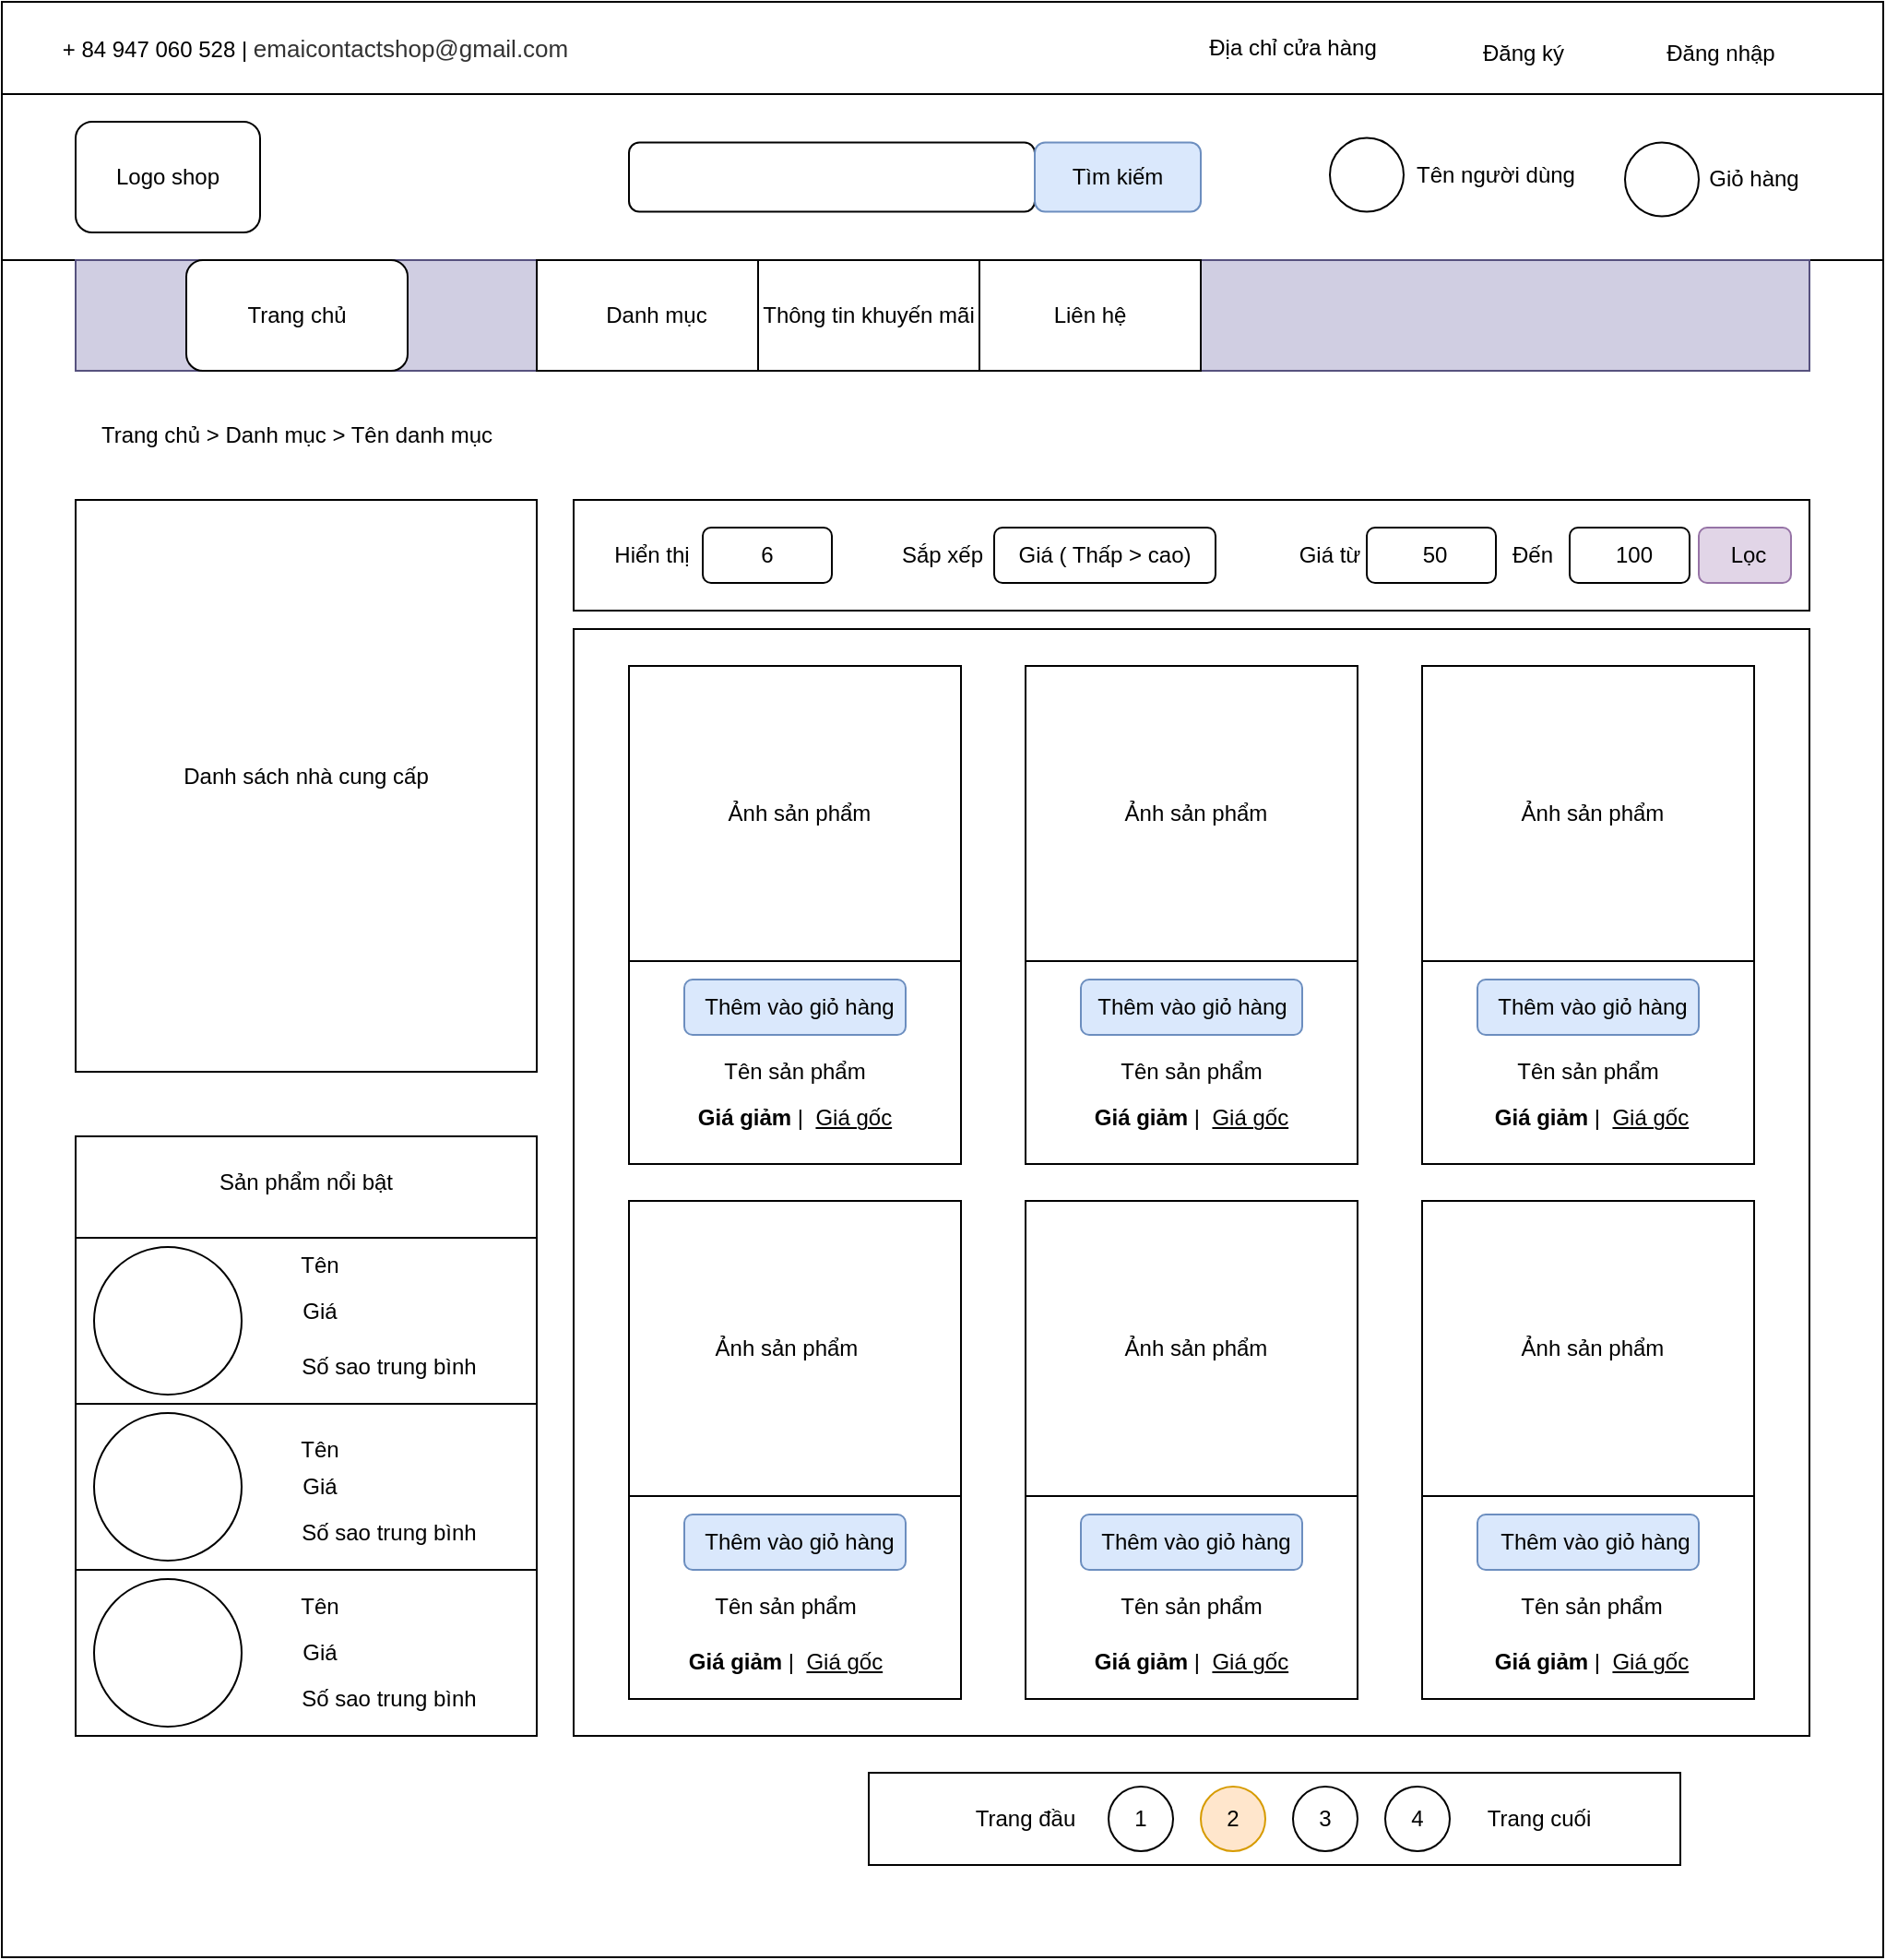 <mxfile version="14.7.3" type="device"><diagram id="y5rxBG-Zlg8DV6OkqSeS" name="Page-1"><mxGraphModel dx="2249" dy="1963" grid="1" gridSize="10" guides="1" tooltips="1" connect="1" arrows="1" fold="1" page="1" pageScale="1" pageWidth="827" pageHeight="1169" math="0" shadow="0"><root><mxCell id="0"/><mxCell id="1" parent="0"/><mxCell id="3WExGJJz2uYX0wypdT1H-1" value="" style="rounded=0;whiteSpace=wrap;html=1;" parent="1" vertex="1"><mxGeometry x="-100" y="-390" width="1020" height="1060" as="geometry"/></mxCell><mxCell id="3WExGJJz2uYX0wypdT1H-2" value="" style="rounded=0;whiteSpace=wrap;html=1;" parent="1" vertex="1"><mxGeometry x="-100" y="-390" width="1020" height="50" as="geometry"/></mxCell><mxCell id="3WExGJJz2uYX0wypdT1H-3" value="+ 84 947 060 528 |&amp;nbsp;&lt;span style=&quot;color: rgb(51 , 51 , 51) ; font-size: 13px ; background-color: rgb(255 , 255 , 255) ; font-family: &amp;#34;poppins&amp;#34; , sans-serif ; text-align: left&quot;&gt;emaicontactshop@gmail.com&lt;/span&gt;" style="text;html=1;strokeColor=none;fillColor=none;align=center;verticalAlign=middle;whiteSpace=wrap;rounded=0;" parent="1" vertex="1"><mxGeometry x="-100" y="-380" width="340" height="30" as="geometry"/></mxCell><mxCell id="3WExGJJz2uYX0wypdT1H-4" value="Địa chỉ cửa hàng" style="text;html=1;align=center;verticalAlign=middle;whiteSpace=wrap;rounded=0;noLabel=0;shadow=0;glass=0;" parent="1" vertex="1"><mxGeometry x="540" y="-377.5" width="120" height="25" as="geometry"/></mxCell><mxCell id="3WExGJJz2uYX0wypdT1H-5" value="Đăng ký" style="text;html=1;strokeColor=none;fillColor=none;align=center;verticalAlign=middle;whiteSpace=wrap;rounded=0;" parent="1" vertex="1"><mxGeometry x="690" y="-372.5" width="70" height="20" as="geometry"/></mxCell><mxCell id="3WExGJJz2uYX0wypdT1H-6" value="Đăng nhập" style="text;html=1;strokeColor=none;fillColor=none;align=center;verticalAlign=middle;whiteSpace=wrap;rounded=0;" parent="1" vertex="1"><mxGeometry x="797" y="-372.5" width="70" height="20" as="geometry"/></mxCell><mxCell id="3WExGJJz2uYX0wypdT1H-8" value="" style="rounded=0;whiteSpace=wrap;html=1;shadow=0;glass=0;" parent="1" vertex="1"><mxGeometry x="-100" y="-340" width="1020" height="90" as="geometry"/></mxCell><mxCell id="3WExGJJz2uYX0wypdT1H-9" value="" style="rounded=1;whiteSpace=wrap;html=1;shadow=0;glass=0;" parent="1" vertex="1"><mxGeometry x="-60" y="-325" width="100" height="60" as="geometry"/></mxCell><mxCell id="3WExGJJz2uYX0wypdT1H-10" value="Logo shop" style="text;html=1;strokeColor=none;fillColor=none;align=center;verticalAlign=middle;whiteSpace=wrap;rounded=0;shadow=0;glass=0;" parent="1" vertex="1"><mxGeometry x="-40" y="-305" width="60" height="20" as="geometry"/></mxCell><mxCell id="3WExGJJz2uYX0wypdT1H-11" value="" style="rounded=1;whiteSpace=wrap;html=1;shadow=0;glass=0;" parent="1" vertex="1"><mxGeometry x="240" y="-313.75" width="220" height="37.5" as="geometry"/></mxCell><mxCell id="3WExGJJz2uYX0wypdT1H-13" value="" style="rounded=1;whiteSpace=wrap;html=1;shadow=0;glass=0;fillColor=#dae8fc;strokeColor=#6c8ebf;" parent="1" vertex="1"><mxGeometry x="460" y="-313.75" width="90" height="37.5" as="geometry"/></mxCell><mxCell id="3WExGJJz2uYX0wypdT1H-14" value="" style="ellipse;whiteSpace=wrap;html=1;aspect=fixed;rounded=0;shadow=0;glass=0;" parent="1" vertex="1"><mxGeometry x="620" y="-316.25" width="40" height="40" as="geometry"/></mxCell><mxCell id="3WExGJJz2uYX0wypdT1H-15" value="" style="ellipse;whiteSpace=wrap;html=1;aspect=fixed;rounded=0;shadow=0;glass=0;" parent="1" vertex="1"><mxGeometry x="780" y="-313.75" width="40" height="40" as="geometry"/></mxCell><mxCell id="3WExGJJz2uYX0wypdT1H-16" value="Tên người dùng" style="text;html=1;strokeColor=none;fillColor=none;align=center;verticalAlign=middle;whiteSpace=wrap;rounded=0;shadow=0;glass=0;" parent="1" vertex="1"><mxGeometry x="660" y="-306.25" width="100" height="20" as="geometry"/></mxCell><mxCell id="3WExGJJz2uYX0wypdT1H-17" value="Giỏ hàng" style="text;html=1;strokeColor=none;fillColor=none;align=center;verticalAlign=middle;whiteSpace=wrap;rounded=0;shadow=0;glass=0;" parent="1" vertex="1"><mxGeometry x="820" y="-303.75" width="60" height="20" as="geometry"/></mxCell><mxCell id="3WExGJJz2uYX0wypdT1H-18" value="Tìm kiếm" style="text;html=1;strokeColor=none;fillColor=none;align=center;verticalAlign=middle;whiteSpace=wrap;rounded=0;" parent="1" vertex="1"><mxGeometry x="470" y="-305" width="70" height="20" as="geometry"/></mxCell><mxCell id="3WExGJJz2uYX0wypdT1H-19" value="" style="rounded=0;whiteSpace=wrap;html=1;shadow=0;glass=0;fillColor=#d0cee2;strokeColor=#56517e;" parent="1" vertex="1"><mxGeometry x="-60" y="-250" width="940" height="60" as="geometry"/></mxCell><mxCell id="3WExGJJz2uYX0wypdT1H-20" value="" style="rounded=1;whiteSpace=wrap;html=1;shadow=0;glass=0;" parent="1" vertex="1"><mxGeometry y="-250" width="120" height="60" as="geometry"/></mxCell><mxCell id="3WExGJJz2uYX0wypdT1H-21" value="" style="rounded=0;whiteSpace=wrap;html=1;shadow=0;glass=0;" parent="1" vertex="1"><mxGeometry x="190" y="-250" width="120" height="60" as="geometry"/></mxCell><mxCell id="3WExGJJz2uYX0wypdT1H-22" value="" style="rounded=0;whiteSpace=wrap;html=1;shadow=0;glass=0;" parent="1" vertex="1"><mxGeometry x="310" y="-250" width="120" height="60" as="geometry"/></mxCell><mxCell id="3WExGJJz2uYX0wypdT1H-23" value="" style="rounded=0;whiteSpace=wrap;html=1;shadow=0;glass=0;" parent="1" vertex="1"><mxGeometry x="430" y="-250" width="120" height="60" as="geometry"/></mxCell><mxCell id="3WExGJJz2uYX0wypdT1H-24" value="Trang chủ" style="text;html=1;strokeColor=none;fillColor=none;align=center;verticalAlign=middle;whiteSpace=wrap;rounded=0;shadow=0;glass=0;" parent="1" vertex="1"><mxGeometry x="10" y="-230" width="100" height="20" as="geometry"/></mxCell><mxCell id="3WExGJJz2uYX0wypdT1H-25" value="Danh mục" style="text;html=1;strokeColor=none;fillColor=none;align=center;verticalAlign=middle;whiteSpace=wrap;rounded=0;shadow=0;glass=0;" parent="1" vertex="1"><mxGeometry x="210" y="-230" width="90" height="20" as="geometry"/></mxCell><mxCell id="3WExGJJz2uYX0wypdT1H-26" value="Thông tin khuyến mãi" style="text;html=1;strokeColor=none;fillColor=none;align=center;verticalAlign=middle;whiteSpace=wrap;rounded=0;shadow=0;glass=0;" parent="1" vertex="1"><mxGeometry x="310" y="-230" width="120" height="20" as="geometry"/></mxCell><mxCell id="3WExGJJz2uYX0wypdT1H-27" value="Liên hệ" style="text;html=1;strokeColor=none;fillColor=none;align=center;verticalAlign=middle;whiteSpace=wrap;rounded=0;shadow=0;glass=0;" parent="1" vertex="1"><mxGeometry x="445" y="-230" width="90" height="20" as="geometry"/></mxCell><mxCell id="3WExGJJz2uYX0wypdT1H-28" value="" style="rounded=0;whiteSpace=wrap;html=1;" parent="1" vertex="1"><mxGeometry x="-60" y="-120" width="250" height="310" as="geometry"/></mxCell><mxCell id="3WExGJJz2uYX0wypdT1H-29" value="Trang chủ &amp;gt; Danh mục &amp;gt; Tên danh mục" style="text;html=1;strokeColor=none;fillColor=none;align=center;verticalAlign=middle;whiteSpace=wrap;rounded=0;" parent="1" vertex="1"><mxGeometry x="-60" y="-170" width="240" height="30" as="geometry"/></mxCell><mxCell id="3WExGJJz2uYX0wypdT1H-30" value="Danh sách nhà cung cấp" style="text;html=1;strokeColor=none;fillColor=none;align=center;verticalAlign=middle;whiteSpace=wrap;rounded=0;" parent="1" vertex="1"><mxGeometry x="-10" y="20" width="150" height="20" as="geometry"/></mxCell><mxCell id="3WExGJJz2uYX0wypdT1H-31" value="" style="rounded=0;whiteSpace=wrap;html=1;" parent="1" vertex="1"><mxGeometry x="210" y="-120" width="670" height="60" as="geometry"/></mxCell><mxCell id="3WExGJJz2uYX0wypdT1H-32" value="Hiển thị" style="text;html=1;strokeColor=none;fillColor=none;align=center;verticalAlign=middle;whiteSpace=wrap;rounded=0;" parent="1" vertex="1"><mxGeometry x="225" y="-100" width="55" height="20" as="geometry"/></mxCell><mxCell id="3WExGJJz2uYX0wypdT1H-33" value="" style="rounded=1;whiteSpace=wrap;html=1;" parent="1" vertex="1"><mxGeometry x="280" y="-105" width="70" height="30" as="geometry"/></mxCell><mxCell id="3WExGJJz2uYX0wypdT1H-34" value="6" style="text;html=1;strokeColor=none;fillColor=none;align=center;verticalAlign=middle;whiteSpace=wrap;rounded=0;" parent="1" vertex="1"><mxGeometry x="295" y="-100" width="40" height="20" as="geometry"/></mxCell><mxCell id="3WExGJJz2uYX0wypdT1H-35" value="Sắp xếp" style="text;html=1;strokeColor=none;fillColor=none;align=center;verticalAlign=middle;whiteSpace=wrap;rounded=0;" parent="1" vertex="1"><mxGeometry x="382" y="-100" width="56" height="20" as="geometry"/></mxCell><mxCell id="3WExGJJz2uYX0wypdT1H-36" value="" style="rounded=1;whiteSpace=wrap;html=1;" parent="1" vertex="1"><mxGeometry x="438" y="-105" width="120" height="30" as="geometry"/></mxCell><mxCell id="3WExGJJz2uYX0wypdT1H-37" value="Giá ( Thấp &amp;gt; cao)" style="text;html=1;strokeColor=none;fillColor=none;align=center;verticalAlign=middle;whiteSpace=wrap;rounded=0;" parent="1" vertex="1"><mxGeometry x="438" y="-100" width="120" height="20" as="geometry"/></mxCell><mxCell id="3WExGJJz2uYX0wypdT1H-38" value="Giá từ" style="text;html=1;strokeColor=none;fillColor=none;align=center;verticalAlign=middle;whiteSpace=wrap;rounded=0;" parent="1" vertex="1"><mxGeometry x="600" y="-100" width="40" height="20" as="geometry"/></mxCell><mxCell id="3WExGJJz2uYX0wypdT1H-39" value="" style="rounded=1;whiteSpace=wrap;html=1;" parent="1" vertex="1"><mxGeometry x="640" y="-105" width="70" height="30" as="geometry"/></mxCell><mxCell id="3WExGJJz2uYX0wypdT1H-40" value="Đến" style="text;html=1;strokeColor=none;fillColor=none;align=center;verticalAlign=middle;whiteSpace=wrap;rounded=0;" parent="1" vertex="1"><mxGeometry x="710" y="-100" width="40" height="20" as="geometry"/></mxCell><mxCell id="3WExGJJz2uYX0wypdT1H-41" value="" style="rounded=1;whiteSpace=wrap;html=1;" parent="1" vertex="1"><mxGeometry x="750" y="-105" width="65" height="30" as="geometry"/></mxCell><mxCell id="3WExGJJz2uYX0wypdT1H-42" value="" style="rounded=1;whiteSpace=wrap;html=1;fillColor=#e1d5e7;strokeColor=#9673a6;" parent="1" vertex="1"><mxGeometry x="820" y="-105" width="50" height="30" as="geometry"/></mxCell><mxCell id="3WExGJJz2uYX0wypdT1H-43" value="Lọc" style="text;html=1;strokeColor=none;fillColor=none;align=center;verticalAlign=middle;whiteSpace=wrap;rounded=0;" parent="1" vertex="1"><mxGeometry x="827" y="-100" width="40" height="20" as="geometry"/></mxCell><mxCell id="3WExGJJz2uYX0wypdT1H-44" value="" style="rounded=0;whiteSpace=wrap;html=1;" parent="1" vertex="1"><mxGeometry x="210" y="-50" width="670" height="600" as="geometry"/></mxCell><mxCell id="3WExGJJz2uYX0wypdT1H-45" value="" style="rounded=0;whiteSpace=wrap;html=1;shadow=0;glass=0;" parent="1" vertex="1"><mxGeometry x="240" y="-30" width="180" height="270" as="geometry"/></mxCell><mxCell id="3WExGJJz2uYX0wypdT1H-46" value="" style="rounded=0;whiteSpace=wrap;html=1;shadow=0;glass=0;" parent="1" vertex="1"><mxGeometry x="455" y="-30" width="180" height="270" as="geometry"/></mxCell><mxCell id="3WExGJJz2uYX0wypdT1H-47" value="" style="rounded=0;whiteSpace=wrap;html=1;shadow=0;glass=0;" parent="1" vertex="1"><mxGeometry x="670" y="-30" width="180" height="270" as="geometry"/></mxCell><mxCell id="3WExGJJz2uYX0wypdT1H-48" value="" style="rounded=0;whiteSpace=wrap;html=1;shadow=0;glass=0;" parent="1" vertex="1"><mxGeometry x="240" y="260" width="180" height="270" as="geometry"/></mxCell><mxCell id="3WExGJJz2uYX0wypdT1H-49" value="" style="rounded=0;whiteSpace=wrap;html=1;shadow=0;glass=0;" parent="1" vertex="1"><mxGeometry x="455" y="260" width="180" height="270" as="geometry"/></mxCell><mxCell id="3WExGJJz2uYX0wypdT1H-50" value="" style="rounded=0;whiteSpace=wrap;html=1;shadow=0;glass=0;" parent="1" vertex="1"><mxGeometry x="670" y="260" width="180" height="270" as="geometry"/></mxCell><mxCell id="3WExGJJz2uYX0wypdT1H-51" value="" style="rounded=0;whiteSpace=wrap;html=1;" parent="1" vertex="1"><mxGeometry x="-60" y="225" width="250" height="325" as="geometry"/></mxCell><mxCell id="3WExGJJz2uYX0wypdT1H-52" value="Sản phẩm nổi bật" style="text;html=1;strokeColor=none;fillColor=none;align=center;verticalAlign=middle;whiteSpace=wrap;rounded=0;" parent="1" vertex="1"><mxGeometry x="5" y="240" width="120" height="20" as="geometry"/></mxCell><mxCell id="3WExGJJz2uYX0wypdT1H-54" value="" style="rounded=1;whiteSpace=wrap;html=1;shadow=0;glass=0;fillColor=#dae8fc;strokeColor=#6c8ebf;" parent="1" vertex="1"><mxGeometry x="270" y="430" width="120" height="30" as="geometry"/></mxCell><mxCell id="3WExGJJz2uYX0wypdT1H-55" value="" style="rounded=0;whiteSpace=wrap;html=1;shadow=0;glass=0;" parent="1" vertex="1"><mxGeometry x="240" y="260" width="180" height="160" as="geometry"/></mxCell><mxCell id="3WExGJJz2uYX0wypdT1H-56" value="Tên sản phẩm" style="text;html=1;strokeColor=none;fillColor=none;align=center;verticalAlign=middle;whiteSpace=wrap;rounded=0;shadow=0;glass=0;" parent="1" vertex="1"><mxGeometry x="260" y="470" width="130" height="20" as="geometry"/></mxCell><mxCell id="3WExGJJz2uYX0wypdT1H-57" value="&lt;b&gt;Giá giảm&lt;/b&gt; |&amp;nbsp; &lt;u&gt;Giá gốc&lt;/u&gt;" style="text;html=1;strokeColor=none;fillColor=none;align=center;verticalAlign=middle;whiteSpace=wrap;rounded=0;shadow=0;glass=0;" parent="1" vertex="1"><mxGeometry x="270" y="500" width="110" height="20" as="geometry"/></mxCell><mxCell id="3WExGJJz2uYX0wypdT1H-58" value="" style="rounded=1;whiteSpace=wrap;html=1;shadow=0;glass=0;fillColor=#dae8fc;strokeColor=#6c8ebf;" parent="1" vertex="1"><mxGeometry x="485" y="430" width="120" height="30" as="geometry"/></mxCell><mxCell id="3WExGJJz2uYX0wypdT1H-59" value="" style="rounded=1;whiteSpace=wrap;html=1;shadow=0;glass=0;fillColor=#dae8fc;strokeColor=#6c8ebf;" parent="1" vertex="1"><mxGeometry x="700" y="430" width="120" height="30" as="geometry"/></mxCell><mxCell id="3WExGJJz2uYX0wypdT1H-60" value="" style="rounded=1;whiteSpace=wrap;html=1;shadow=0;glass=0;fillColor=#dae8fc;strokeColor=#6c8ebf;" parent="1" vertex="1"><mxGeometry x="270" y="140" width="120" height="30" as="geometry"/></mxCell><mxCell id="3WExGJJz2uYX0wypdT1H-61" value="" style="rounded=1;whiteSpace=wrap;html=1;shadow=0;glass=0;fillColor=#dae8fc;strokeColor=#6c8ebf;" parent="1" vertex="1"><mxGeometry x="485" y="140" width="120" height="30" as="geometry"/></mxCell><mxCell id="3WExGJJz2uYX0wypdT1H-62" value="" style="rounded=1;whiteSpace=wrap;html=1;shadow=0;glass=0;fillColor=#dae8fc;strokeColor=#6c8ebf;" parent="1" vertex="1"><mxGeometry x="700" y="140" width="120" height="30" as="geometry"/></mxCell><mxCell id="3WExGJJz2uYX0wypdT1H-63" value="" style="rounded=0;whiteSpace=wrap;html=1;shadow=0;glass=0;" parent="1" vertex="1"><mxGeometry x="455" y="260" width="180" height="160" as="geometry"/></mxCell><mxCell id="3WExGJJz2uYX0wypdT1H-64" value="" style="rounded=0;whiteSpace=wrap;html=1;shadow=0;glass=0;" parent="1" vertex="1"><mxGeometry x="670" y="260" width="180" height="160" as="geometry"/></mxCell><mxCell id="3WExGJJz2uYX0wypdT1H-65" value="" style="rounded=0;whiteSpace=wrap;html=1;shadow=0;glass=0;" parent="1" vertex="1"><mxGeometry x="240" y="-30" width="180" height="160" as="geometry"/></mxCell><mxCell id="3WExGJJz2uYX0wypdT1H-66" value="" style="rounded=0;whiteSpace=wrap;html=1;shadow=0;glass=0;" parent="1" vertex="1"><mxGeometry x="455" y="-30" width="180" height="160" as="geometry"/></mxCell><mxCell id="3WExGJJz2uYX0wypdT1H-67" value="" style="rounded=0;whiteSpace=wrap;html=1;shadow=0;glass=0;" parent="1" vertex="1"><mxGeometry x="670" y="-30" width="180" height="160" as="geometry"/></mxCell><mxCell id="3WExGJJz2uYX0wypdT1H-68" value="Tên sản phẩm" style="text;html=1;strokeColor=none;fillColor=none;align=center;verticalAlign=middle;whiteSpace=wrap;rounded=0;shadow=0;glass=0;" parent="1" vertex="1"><mxGeometry x="480" y="470" width="130" height="20" as="geometry"/></mxCell><mxCell id="3WExGJJz2uYX0wypdT1H-69" value="Tên sản phẩm" style="text;html=1;strokeColor=none;fillColor=none;align=center;verticalAlign=middle;whiteSpace=wrap;rounded=0;shadow=0;glass=0;" parent="1" vertex="1"><mxGeometry x="697" y="470" width="130" height="20" as="geometry"/></mxCell><mxCell id="3WExGJJz2uYX0wypdT1H-70" value="Tên sản phẩm" style="text;html=1;strokeColor=none;fillColor=none;align=center;verticalAlign=middle;whiteSpace=wrap;rounded=0;shadow=0;glass=0;" parent="1" vertex="1"><mxGeometry x="265" y="180" width="130" height="20" as="geometry"/></mxCell><mxCell id="3WExGJJz2uYX0wypdT1H-71" value="Tên sản phẩm" style="text;html=1;strokeColor=none;fillColor=none;align=center;verticalAlign=middle;whiteSpace=wrap;rounded=0;shadow=0;glass=0;" parent="1" vertex="1"><mxGeometry x="480" y="180" width="130" height="20" as="geometry"/></mxCell><mxCell id="3WExGJJz2uYX0wypdT1H-72" value="Tên sản phẩm" style="text;html=1;strokeColor=none;fillColor=none;align=center;verticalAlign=middle;whiteSpace=wrap;rounded=0;shadow=0;glass=0;" parent="1" vertex="1"><mxGeometry x="695" y="180" width="130" height="20" as="geometry"/></mxCell><mxCell id="3WExGJJz2uYX0wypdT1H-73" value="&lt;b&gt;Giá giảm&lt;/b&gt; |&amp;nbsp; &lt;u&gt;Giá gốc&lt;/u&gt;" style="text;html=1;strokeColor=none;fillColor=none;align=center;verticalAlign=middle;whiteSpace=wrap;rounded=0;shadow=0;glass=0;" parent="1" vertex="1"><mxGeometry x="490" y="500" width="110" height="20" as="geometry"/></mxCell><mxCell id="3WExGJJz2uYX0wypdT1H-74" value="&lt;b&gt;Giá giảm&lt;/b&gt; |&amp;nbsp; &lt;u&gt;Giá gốc&lt;/u&gt;" style="text;html=1;strokeColor=none;fillColor=none;align=center;verticalAlign=middle;whiteSpace=wrap;rounded=0;shadow=0;glass=0;" parent="1" vertex="1"><mxGeometry x="707" y="500" width="110" height="20" as="geometry"/></mxCell><mxCell id="3WExGJJz2uYX0wypdT1H-75" value="&lt;b&gt;Giá giảm&lt;/b&gt; |&amp;nbsp; &lt;u&gt;Giá gốc&lt;/u&gt;" style="text;html=1;strokeColor=none;fillColor=none;align=center;verticalAlign=middle;whiteSpace=wrap;rounded=0;shadow=0;glass=0;" parent="1" vertex="1"><mxGeometry x="275" y="205" width="110" height="20" as="geometry"/></mxCell><mxCell id="3WExGJJz2uYX0wypdT1H-76" value="&lt;b&gt;Giá giảm&lt;/b&gt; |&amp;nbsp; &lt;u&gt;Giá gốc&lt;/u&gt;" style="text;html=1;strokeColor=none;fillColor=none;align=center;verticalAlign=middle;whiteSpace=wrap;rounded=0;shadow=0;glass=0;" parent="1" vertex="1"><mxGeometry x="490" y="205" width="110" height="20" as="geometry"/></mxCell><mxCell id="3WExGJJz2uYX0wypdT1H-77" value="&lt;b&gt;Giá giảm&lt;/b&gt; |&amp;nbsp; &lt;u&gt;Giá gốc&lt;/u&gt;" style="text;html=1;strokeColor=none;fillColor=none;align=center;verticalAlign=middle;whiteSpace=wrap;rounded=0;shadow=0;glass=0;" parent="1" vertex="1"><mxGeometry x="707" y="205" width="110" height="20" as="geometry"/></mxCell><mxCell id="3WExGJJz2uYX0wypdT1H-78" value="Thêm vào giỏ hàng" style="text;html=1;strokeColor=none;fillColor=none;align=center;verticalAlign=middle;whiteSpace=wrap;rounded=0;" parent="1" vertex="1"><mxGeometry x="275" y="145" width="115" height="20" as="geometry"/></mxCell><mxCell id="3WExGJJz2uYX0wypdT1H-79" value="Thêm vào giỏ hàng" style="text;html=1;strokeColor=none;fillColor=none;align=center;verticalAlign=middle;whiteSpace=wrap;rounded=0;" parent="1" vertex="1"><mxGeometry x="487.5" y="145" width="115" height="20" as="geometry"/></mxCell><mxCell id="3WExGJJz2uYX0wypdT1H-80" value="Thêm vào giỏ hàng" style="text;html=1;strokeColor=none;fillColor=none;align=center;verticalAlign=middle;whiteSpace=wrap;rounded=0;" parent="1" vertex="1"><mxGeometry x="704.5" y="145" width="115" height="20" as="geometry"/></mxCell><mxCell id="3WExGJJz2uYX0wypdT1H-81" value="Thêm vào giỏ hàng" style="text;html=1;strokeColor=none;fillColor=none;align=center;verticalAlign=middle;whiteSpace=wrap;rounded=0;" parent="1" vertex="1"><mxGeometry x="275" y="435" width="115" height="20" as="geometry"/></mxCell><mxCell id="3WExGJJz2uYX0wypdT1H-82" value="Thêm vào giỏ hàng" style="text;html=1;strokeColor=none;fillColor=none;align=center;verticalAlign=middle;whiteSpace=wrap;rounded=0;" parent="1" vertex="1"><mxGeometry x="490" y="435" width="115" height="20" as="geometry"/></mxCell><mxCell id="3WExGJJz2uYX0wypdT1H-83" value="Thêm vào giỏ hàng" style="text;html=1;strokeColor=none;fillColor=none;align=center;verticalAlign=middle;whiteSpace=wrap;rounded=0;" parent="1" vertex="1"><mxGeometry x="710" y="435" width="107.5" height="20" as="geometry"/></mxCell><mxCell id="3WExGJJz2uYX0wypdT1H-84" value="Ảnh sản phẩm" style="text;html=1;strokeColor=none;fillColor=none;align=center;verticalAlign=middle;whiteSpace=wrap;rounded=0;" parent="1" vertex="1"><mxGeometry x="290" y="40" width="85" height="20" as="geometry"/></mxCell><mxCell id="3WExGJJz2uYX0wypdT1H-88" value="Ảnh sản phẩm" style="text;html=1;strokeColor=none;fillColor=none;align=center;verticalAlign=middle;whiteSpace=wrap;rounded=0;" parent="1" vertex="1"><mxGeometry x="505" y="40" width="85" height="20" as="geometry"/></mxCell><mxCell id="3WExGJJz2uYX0wypdT1H-89" value="Ảnh sản phẩm" style="text;html=1;strokeColor=none;fillColor=none;align=center;verticalAlign=middle;whiteSpace=wrap;rounded=0;" parent="1" vertex="1"><mxGeometry x="719.5" y="40" width="85" height="20" as="geometry"/></mxCell><mxCell id="3WExGJJz2uYX0wypdT1H-90" value="Ảnh sản phẩm" style="text;html=1;strokeColor=none;fillColor=none;align=center;verticalAlign=middle;whiteSpace=wrap;rounded=0;" parent="1" vertex="1"><mxGeometry x="282.5" y="330" width="85" height="20" as="geometry"/></mxCell><mxCell id="3WExGJJz2uYX0wypdT1H-91" value="Ảnh sản phẩm" style="text;html=1;strokeColor=none;fillColor=none;align=center;verticalAlign=middle;whiteSpace=wrap;rounded=0;" parent="1" vertex="1"><mxGeometry x="505" y="330" width="85" height="20" as="geometry"/></mxCell><mxCell id="3WExGJJz2uYX0wypdT1H-92" value="Ảnh sản phẩm" style="text;html=1;strokeColor=none;fillColor=none;align=center;verticalAlign=middle;whiteSpace=wrap;rounded=0;" parent="1" vertex="1"><mxGeometry x="719.5" y="330" width="85" height="20" as="geometry"/></mxCell><mxCell id="3WExGJJz2uYX0wypdT1H-99" value="" style="rounded=0;whiteSpace=wrap;html=1;" parent="1" vertex="1"><mxGeometry x="-60" y="280" width="250" height="90" as="geometry"/></mxCell><mxCell id="3WExGJJz2uYX0wypdT1H-102" value="" style="ellipse;whiteSpace=wrap;html=1;aspect=fixed;" parent="1" vertex="1"><mxGeometry x="-50" y="285" width="80" height="80" as="geometry"/></mxCell><mxCell id="3WExGJJz2uYX0wypdT1H-104" value="Tên" style="text;html=1;strokeColor=none;fillColor=none;align=center;verticalAlign=middle;whiteSpace=wrap;rounded=0;" parent="1" vertex="1"><mxGeometry x="35" y="285" width="75" height="20" as="geometry"/></mxCell><mxCell id="3WExGJJz2uYX0wypdT1H-105" value="Giá" style="text;html=1;strokeColor=none;fillColor=none;align=center;verticalAlign=middle;whiteSpace=wrap;rounded=0;" parent="1" vertex="1"><mxGeometry x="46.25" y="310" width="52.5" height="20" as="geometry"/></mxCell><mxCell id="3WExGJJz2uYX0wypdT1H-106" value="Số sao trung bình" style="text;html=1;strokeColor=none;fillColor=none;align=center;verticalAlign=middle;whiteSpace=wrap;rounded=0;" parent="1" vertex="1"><mxGeometry x="60" y="340" width="100" height="20" as="geometry"/></mxCell><mxCell id="3WExGJJz2uYX0wypdT1H-107" value="" style="rounded=0;whiteSpace=wrap;html=1;" parent="1" vertex="1"><mxGeometry x="-60" y="370" width="250" height="90" as="geometry"/></mxCell><mxCell id="3WExGJJz2uYX0wypdT1H-108" value="" style="rounded=0;whiteSpace=wrap;html=1;" parent="1" vertex="1"><mxGeometry x="-60" y="460" width="250" height="90" as="geometry"/></mxCell><mxCell id="3WExGJJz2uYX0wypdT1H-109" value="" style="ellipse;whiteSpace=wrap;html=1;aspect=fixed;" parent="1" vertex="1"><mxGeometry x="-50" y="375" width="80" height="80" as="geometry"/></mxCell><mxCell id="3WExGJJz2uYX0wypdT1H-110" value="" style="ellipse;whiteSpace=wrap;html=1;aspect=fixed;" parent="1" vertex="1"><mxGeometry x="-50" y="465" width="80" height="80" as="geometry"/></mxCell><mxCell id="3WExGJJz2uYX0wypdT1H-111" value="Tên" style="text;html=1;strokeColor=none;fillColor=none;align=center;verticalAlign=middle;whiteSpace=wrap;rounded=0;" parent="1" vertex="1"><mxGeometry x="35" y="385" width="75" height="20" as="geometry"/></mxCell><mxCell id="3WExGJJz2uYX0wypdT1H-112" value="Giá" style="text;html=1;strokeColor=none;fillColor=none;align=center;verticalAlign=middle;whiteSpace=wrap;rounded=0;" parent="1" vertex="1"><mxGeometry x="46.25" y="405" width="52.5" height="20" as="geometry"/></mxCell><mxCell id="3WExGJJz2uYX0wypdT1H-114" value="Số sao trung bình" style="text;html=1;strokeColor=none;fillColor=none;align=center;verticalAlign=middle;whiteSpace=wrap;rounded=0;" parent="1" vertex="1"><mxGeometry x="60" y="430" width="100" height="20" as="geometry"/></mxCell><mxCell id="3WExGJJz2uYX0wypdT1H-115" value="Số sao trung bình" style="text;html=1;strokeColor=none;fillColor=none;align=center;verticalAlign=middle;whiteSpace=wrap;rounded=0;" parent="1" vertex="1"><mxGeometry x="60" y="520" width="100" height="20" as="geometry"/></mxCell><mxCell id="3WExGJJz2uYX0wypdT1H-116" value="Tên" style="text;html=1;strokeColor=none;fillColor=none;align=center;verticalAlign=middle;whiteSpace=wrap;rounded=0;" parent="1" vertex="1"><mxGeometry x="35" y="470" width="75" height="20" as="geometry"/></mxCell><mxCell id="3WExGJJz2uYX0wypdT1H-117" value="Giá" style="text;html=1;strokeColor=none;fillColor=none;align=center;verticalAlign=middle;whiteSpace=wrap;rounded=0;" parent="1" vertex="1"><mxGeometry x="46.25" y="495" width="52.5" height="20" as="geometry"/></mxCell><mxCell id="3WExGJJz2uYX0wypdT1H-118" value="" style="rounded=0;whiteSpace=wrap;html=1;" parent="1" vertex="1"><mxGeometry x="370" y="570" width="440" height="50" as="geometry"/></mxCell><mxCell id="3WExGJJz2uYX0wypdT1H-120" value="" style="ellipse;whiteSpace=wrap;html=1;aspect=fixed;" parent="1" vertex="1"><mxGeometry x="500" y="577.5" width="35" height="35" as="geometry"/></mxCell><mxCell id="3WExGJJz2uYX0wypdT1H-121" value="1" style="text;html=1;strokeColor=none;fillColor=none;align=center;verticalAlign=middle;whiteSpace=wrap;rounded=0;" parent="1" vertex="1"><mxGeometry x="500" y="587.5" width="35" height="15" as="geometry"/></mxCell><mxCell id="3WExGJJz2uYX0wypdT1H-122" value="" style="ellipse;whiteSpace=wrap;html=1;aspect=fixed;fillColor=#ffe6cc;strokeColor=#d79b00;" parent="1" vertex="1"><mxGeometry x="550" y="577.5" width="35" height="35" as="geometry"/></mxCell><mxCell id="3WExGJJz2uYX0wypdT1H-123" value="" style="ellipse;whiteSpace=wrap;html=1;aspect=fixed;" parent="1" vertex="1"><mxGeometry x="600" y="577.5" width="35" height="35" as="geometry"/></mxCell><mxCell id="3WExGJJz2uYX0wypdT1H-124" value="" style="ellipse;whiteSpace=wrap;html=1;aspect=fixed;" parent="1" vertex="1"><mxGeometry x="650" y="577.5" width="35" height="35" as="geometry"/></mxCell><mxCell id="3WExGJJz2uYX0wypdT1H-125" value="2" style="text;html=1;strokeColor=none;fillColor=none;align=center;verticalAlign=middle;whiteSpace=wrap;rounded=0;" parent="1" vertex="1"><mxGeometry x="550" y="587.5" width="35" height="15" as="geometry"/></mxCell><mxCell id="3WExGJJz2uYX0wypdT1H-126" value="3" style="text;html=1;strokeColor=none;fillColor=none;align=center;verticalAlign=middle;whiteSpace=wrap;rounded=0;" parent="1" vertex="1"><mxGeometry x="600" y="587.5" width="35" height="15" as="geometry"/></mxCell><mxCell id="3WExGJJz2uYX0wypdT1H-127" value="4" style="text;html=1;strokeColor=none;fillColor=none;align=center;verticalAlign=middle;whiteSpace=wrap;rounded=0;" parent="1" vertex="1"><mxGeometry x="650" y="587.5" width="35" height="15" as="geometry"/></mxCell><mxCell id="3WExGJJz2uYX0wypdT1H-129" value="Trang đầu" style="text;html=1;strokeColor=none;fillColor=none;align=center;verticalAlign=middle;whiteSpace=wrap;rounded=0;" parent="1" vertex="1"><mxGeometry x="425" y="585" width="60" height="20" as="geometry"/></mxCell><mxCell id="3WExGJJz2uYX0wypdT1H-130" value="Trang cuối" style="text;html=1;strokeColor=none;fillColor=none;align=center;verticalAlign=middle;whiteSpace=wrap;rounded=0;" parent="1" vertex="1"><mxGeometry x="697" y="585" width="73" height="20" as="geometry"/></mxCell><mxCell id="3WExGJJz2uYX0wypdT1H-131" value="50" style="text;html=1;strokeColor=none;fillColor=none;align=center;verticalAlign=middle;whiteSpace=wrap;rounded=0;" parent="1" vertex="1"><mxGeometry x="657" y="-100" width="40" height="20" as="geometry"/></mxCell><mxCell id="3WExGJJz2uYX0wypdT1H-132" value="100" style="text;html=1;strokeColor=none;fillColor=none;align=center;verticalAlign=middle;whiteSpace=wrap;rounded=0;" parent="1" vertex="1"><mxGeometry x="764.5" y="-100" width="40" height="20" as="geometry"/></mxCell></root></mxGraphModel></diagram></mxfile>